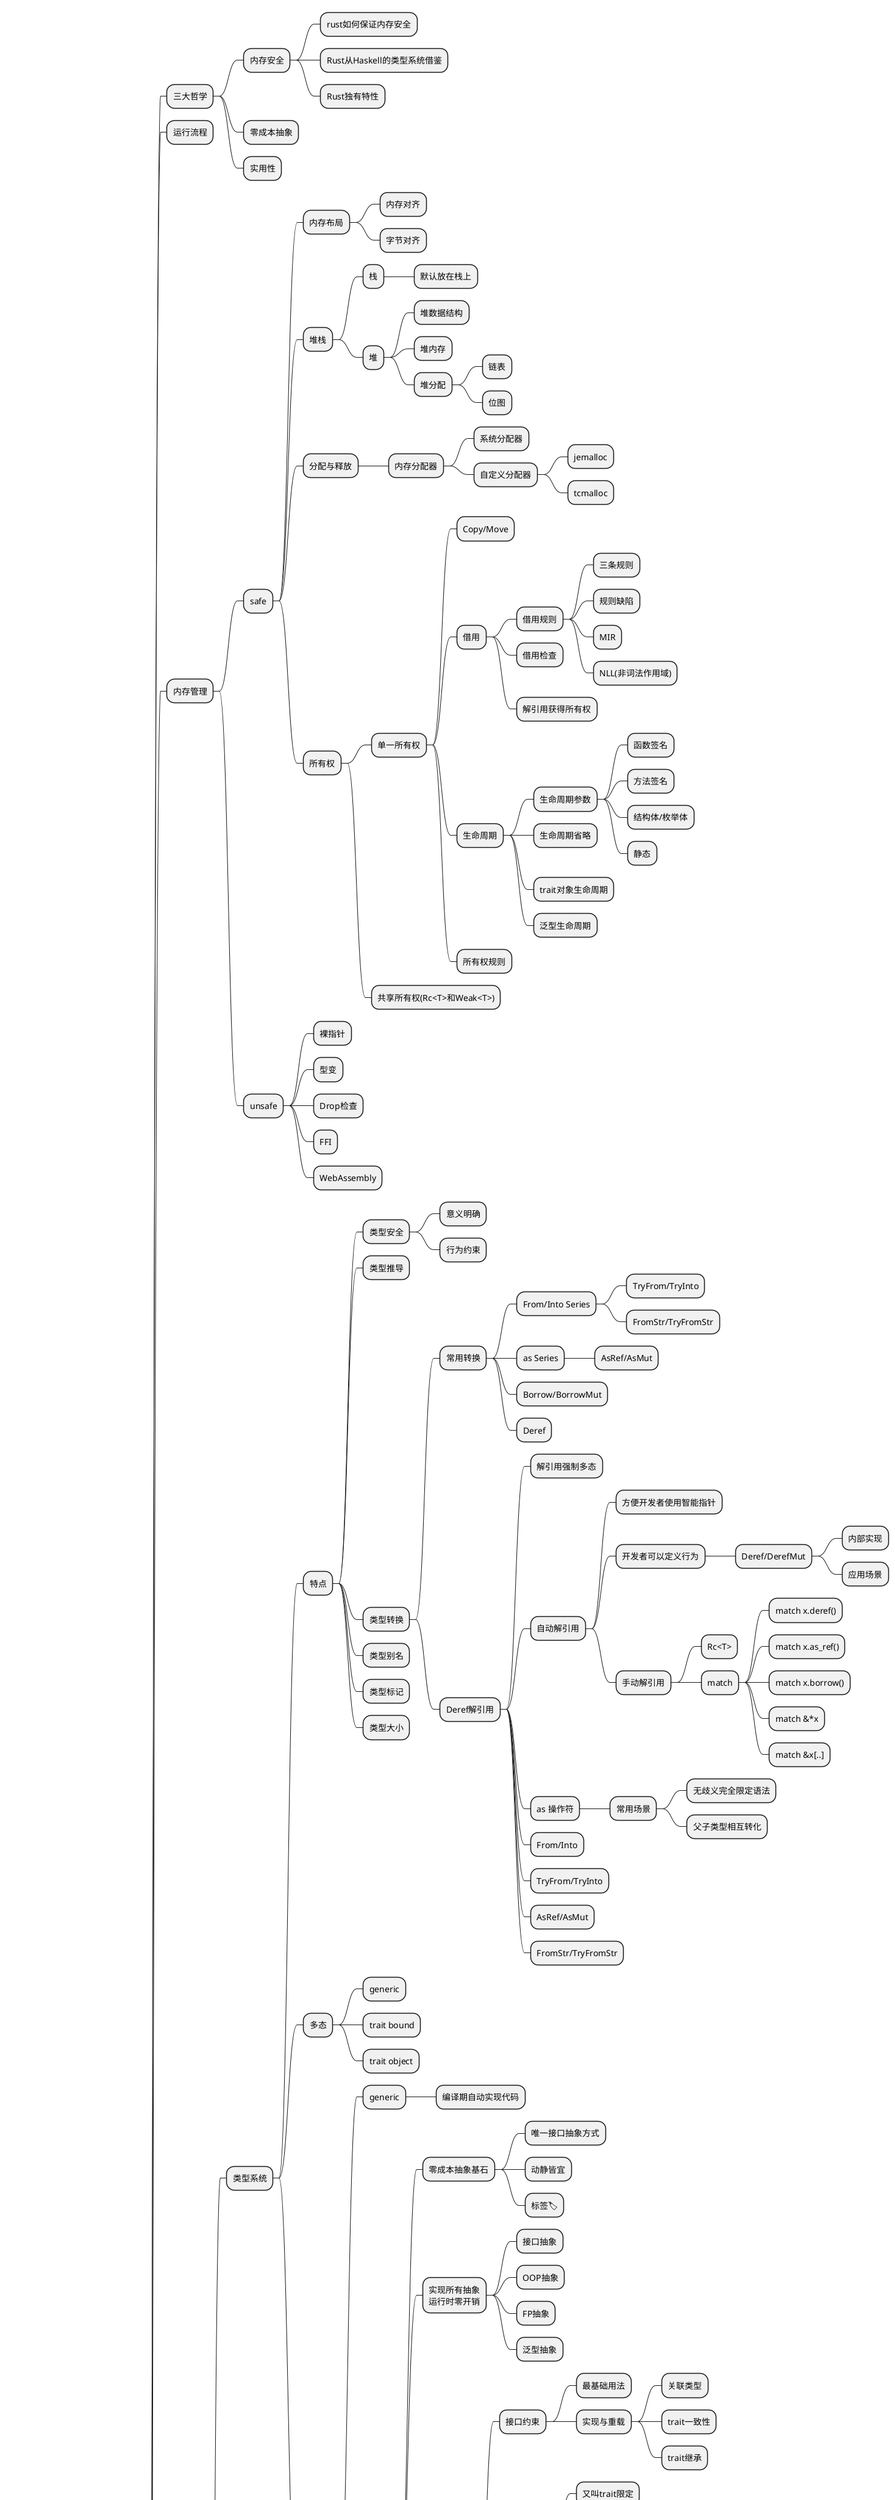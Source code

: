 @startmindmap
* Rust Programming Language
** 三大哲学
*** 内存安全
**** rust如何保证内存安全
**** Rust从Haskell的类型系统借鉴
**** Rust独有特性
*** 零成本抽象
*** 实用性
** 运行流程
** 内存管理
*** safe
**** 内存布局
***** 内存对齐
***** 字节对齐
**** 堆栈
***** 栈
****** 默认放在栈上
***** 堆
****** 堆数据结构
****** 堆内存
****** 堆分配
******* 链表
******* 位图
**** 分配与释放
***** 内存分配器
****** 系统分配器
****** 自定义分配器
******* jemalloc
******* tcmalloc
**** 所有权
***** 单一所有权
****** Copy/Move
****** 借用
******* 借用规则
******** 三条规则
******** 规则缺陷
******** MIR
******** NLL(非词法作用域)
******* 借用检查
******* 解引用获得所有权
****** 生命周期
******* 生命周期参数
******** 函数签名
******** 方法签名
******** 结构体/枚举体
******** 静态
******* 生命周期省略
******* trait对象生命周期
******* 泛型生命周期
****** 所有权规则
***** 共享所有权(Rc<T>和Weak<T>)
*** unsafe
**** 裸指针
**** 型变
**** Drop检查
**** FFI
**** WebAssembly
** 类型
*** 类型系统
**** 特点
***** 类型安全
****** 意义明确
****** 行为约束
***** 类型推导
***** 类型转换
****** 常用转换
******* From/Into Series
******** TryFrom/TryInto
******** FromStr/TryFromStr
******* as Series
******** AsRef/AsMut
******* Borrow/BorrowMut
******* Deref
****** Deref解引用
******* 解引用强制多态
******* 自动解引用
******** 方便开发者使用智能指针
******** 开发者可以定义行为
********* Deref/DerefMut
********** 内部实现
********** 应用场景
******** 手动解引用
********* Rc<T>
********* match
********** match x.deref()
********** match x.as_ref()
********** match x.borrow()
********** match &*x
********** match &x[..]
******* as 操作符
******** 常用场景
********* 无歧义完全限定语法
********* 父子类型相互转化
******* From/Into
******* TryFrom/TryInto
******* AsRef/AsMut
******* FromStr/TryFromStr
***** 类型别名
***** 类型标记
***** 类型大小
**** 多态
***** generic
***** trait bound
***** trait object
**** 核心
***** generic
****** 编译期自动实现代码
***** trait
****** 零成本抽象基石
******* 唯一接口抽象方式
******* 动静皆宜
******* 标签🏷️
****** 实现所有抽象\n运行时零开销
******* 接口抽象
******* OOP抽象
******* FP抽象
******* 泛型抽象
****** 行为约束
******* 接口约束
******** 最基础用法
******** 实现与重载
********* 关联类型
********* trait一致性
********* trait继承
******* 泛型约束
******** 又叫trait限定
******** 方法集合
******** 组合优于继承的体现
******** 单态化静态分发
******** where子句重构
******* 抽象类型
******** trait object
********* 动态分发
********* 组成
********** data指针
********** vtable指针
*********** 析构函数
*********** 大小
*********** 对齐
*********** 方法
********** 对象安全
*********** 类型参数self
*********** 使用规则
*********** 三点要求
******** impl trait
********* 静态分发
********* 拆箱抽象类型
********* 使用场景
********** 作为函数参数
********** 作为函数返回值
********** 作为结构体字段
********** 作为枚举体成员

******* 标签trait
*** 数据结构(数据类型)
**** 基本数据类型
***** 布尔
***** 数字
****** 类型前后缀
****** 字面量
******* 整数字面量
******** 十进制
******** 二进制
******** 八进制
******** 十六进制
******* 浮点数字面量
******** 十进制
******** 科学计数法
******** 十六进制
******** 八进制
******** 二进制
******* 字节字面量
****** 整数
******* 固定大小
******** 符号整数
********* i8
********* i16
********* i32
********* i64
********* i128
******** 无符号
********* u8
********* u16
********* u32
********* u64
********* u128
******* 动态大小
******** isize
******** usize
****** 浮点
******* f32
******* f64
***** 字符
***** 字符串
****** 特点
******* 本质是切片
******* 通常是不可变借用
****** 分类
******* str: 固定长度
******* String：可增长长度
****** 组成
******* 指针
******* 长度
****** 方法
******* as
******** as_bytes
******** as_bytes_mut
******** as_ptr
******** as_mut_ptr
******** as_str
******** as_mut_str
******** as_os_str
******** as_os_str_lossy
******** as_c_str
******** as_mut_c_str
******* len
******* is
******** is_empty
******** is_char_boundary
******* chars
******* char_indices
******* bytes
******* split
******** split_terminator
******** splitn
******** rsplit
******** rsplitn
******** split_whitespace
******** split_at
******** split_at_mut
******** split_off
******** split_to
******** split_to_mut
******* lines
******* lines_any
******* match
******** match_indices
******** rmatch_indices
******** match_indices_any
******** rmatch_indices_any
******* contain
******** contains
******** contains_char
******** starts_with
******** ends_with
******* find
******** find
******** rfind
******** find_str
******* slice
******** slice
******** slice_mut
******** slice_unchecked
******** slice_unchecked_mut
******* get
******** get
******** get_mut
******** get_unchecked
******** get_unchecked_mut
***** 指针
****** 指针、引用、借用
****** 分类
******* 引用（非空指针）
******* 裸指针(原生指针)
******* 函数指针
******* 智能指针
******** Reference(&T or &mut T)
******** Box<T>
******** LocalBox<T>
******** Rc<T>
******** Arc<T>
******** Cell<T>
******** RefCell<T>
******** Mutex<T>
******** RwLock<T>
******** Atomic<T>
******** Pin<T>
******** ManuallyDrop<T>
******** NonNull<T>
******** PhantomData<T>
******** UnsafeCell<T>
******** Unique<T>
******** Weak<T>
***** never
**** 集合容器
***** 线性序列
****** 数组
****** 切片
******* 本质上是一个指针
******* 是对数组的引用
****** 向量
****** 链表
****** 队列
***** 映射表
****** 哈希表
****** 树
***** 集合
****** HashSet
****** BTreeSet
***** 堆
****** BinaryHeap
**** 复合数据类型
***** 元组
***** 结构体
***** 枚举
***** 联合体
**** 错误处理
***** 分层处理
****** Option<T>
******* Some(T)
******* None
******* 高效处理
******** map
******** and_then
******** unwrap
******** expect
******** ...
****** Result<T, E>
******* Ok(T)
******* Err(E)
******* ?运算符
****** Panic
******* catch_wind
******* set_hook
****** Abort
** 控制流
*** 绑定
**** let变量
**** const常量
*** 运算符与表达式
*** 条件与循环
*** 模式匹配
**** match表达式
***** 所有分支必须返回同一个类型
***** 所有分支必须穷尽所有可能
***** 所有分支必须是不可变的
***** 一般会用"_"来匹配剩余的情况
***** 匹配模式
****** 单值：匹配单个值
****** 范围：1..3
****** 多值: |5|7|13
****** 通配符: _
****** 绑定: x @ 1..3\nx可以在右侧使用
**** if let表达式
**** while let表达式
** 模块化
*** 函数
**** 函数签名
***** 传入类型
***** 返回类型
**** 函数体
***** 花括号
***** 块表达式
***** return提前返回
***** 最后一行不加分号可返回
**** CTFE
***** 类似python的属性方法
***** miri
***** const fn
***** const trait fn
***** const generics
**** 函数指针
**** 函数重载
**** 函数式编程
***** 高阶函数
**** 闭包
***** 闭包特性
****** 函数调用
****** 捕获上下文环境的自由变量
******* 复制
******* 可变
******* 移动
****** 自动推断输入和返回的类型
****** 返回闭包需要move
******* 默认按引用捕获变量
******* 整个函数调用完毕后\n函数内的本地变量会被销毁
******* 使用move来转移所有权到闭包内，\n否则出现悬垂指针
***** 闭包示例
****** 闭包作为返回值
******* [[https://github.com/KuanHsiaoKuo/rust_lab/blob/ce6ea9db1fda392045518b400af5db5cbc9a9f62/rust_programming_dao/src/ch02_language_essentials/function.rs#L219 静态分发]]
******* [[https://github.com/KuanHsiaoKuo/rust_lab/blob/ce6ea9db1fda392045518b400af5db5cbc9a9f62/rust_programming_dao/src/ch02_language_essentials/function.rs#L187 动态分发]]
***** 闭包实现
****** 匿名结构体
******* 不占用堆内存，拥有更高性能
******* 无法实现trait
******* 使用内联技术优化
****** trait\n根据环境变量类型决定
******* Fn
******** 未捕获自动实现
******** 复制捕获自动实现
******* FnMut
******** 修改捕获自动实现
******* FnOnce
******** 移动捕获自动实现
****** 使用方式
******* 作为函数参数
******** trait bound
******** trait object
******* 作为函数返回值
******** impl FnOnce
******** impl FnMut
******** impl Fn
******** impl FnBox
*** 包管理
**** mod
**** crate
**** package
**** workspace
**** extern
**** use
**** pub
** 高级话题
*** 元编程
**** 反射
***** Any
***** is
**** 宏
***** 编译过程
***** 分类
****** 声明宏
****** 过程宏
*** 编程范式
**** 面向对象
**** 函数式
**** 响应式
**** 泛型编程
*** 设计模式
**** 委托和装饰器模式
**** 工厂模式
**** 单例模式
**** 适配器模式
**** 桥接模式
**** 组合模式
**** 装饰器模式
**** 外观模式
**** 享元模式
**** 代理模式
**** 责任链模式
**** 命令模式
**** 迭代器模式
**** 中介者模式
**** 备忘录模式
**** 观察者模式
**** 状态模式
**** 策略模式
**** 模板方法模式
**** 访问者模式
*** 代码组织
*** 异常处理
*** 并发异步
*** 混合编程
*** 网络开发
**** 网络协议
**** 网络模型
@endmindmap